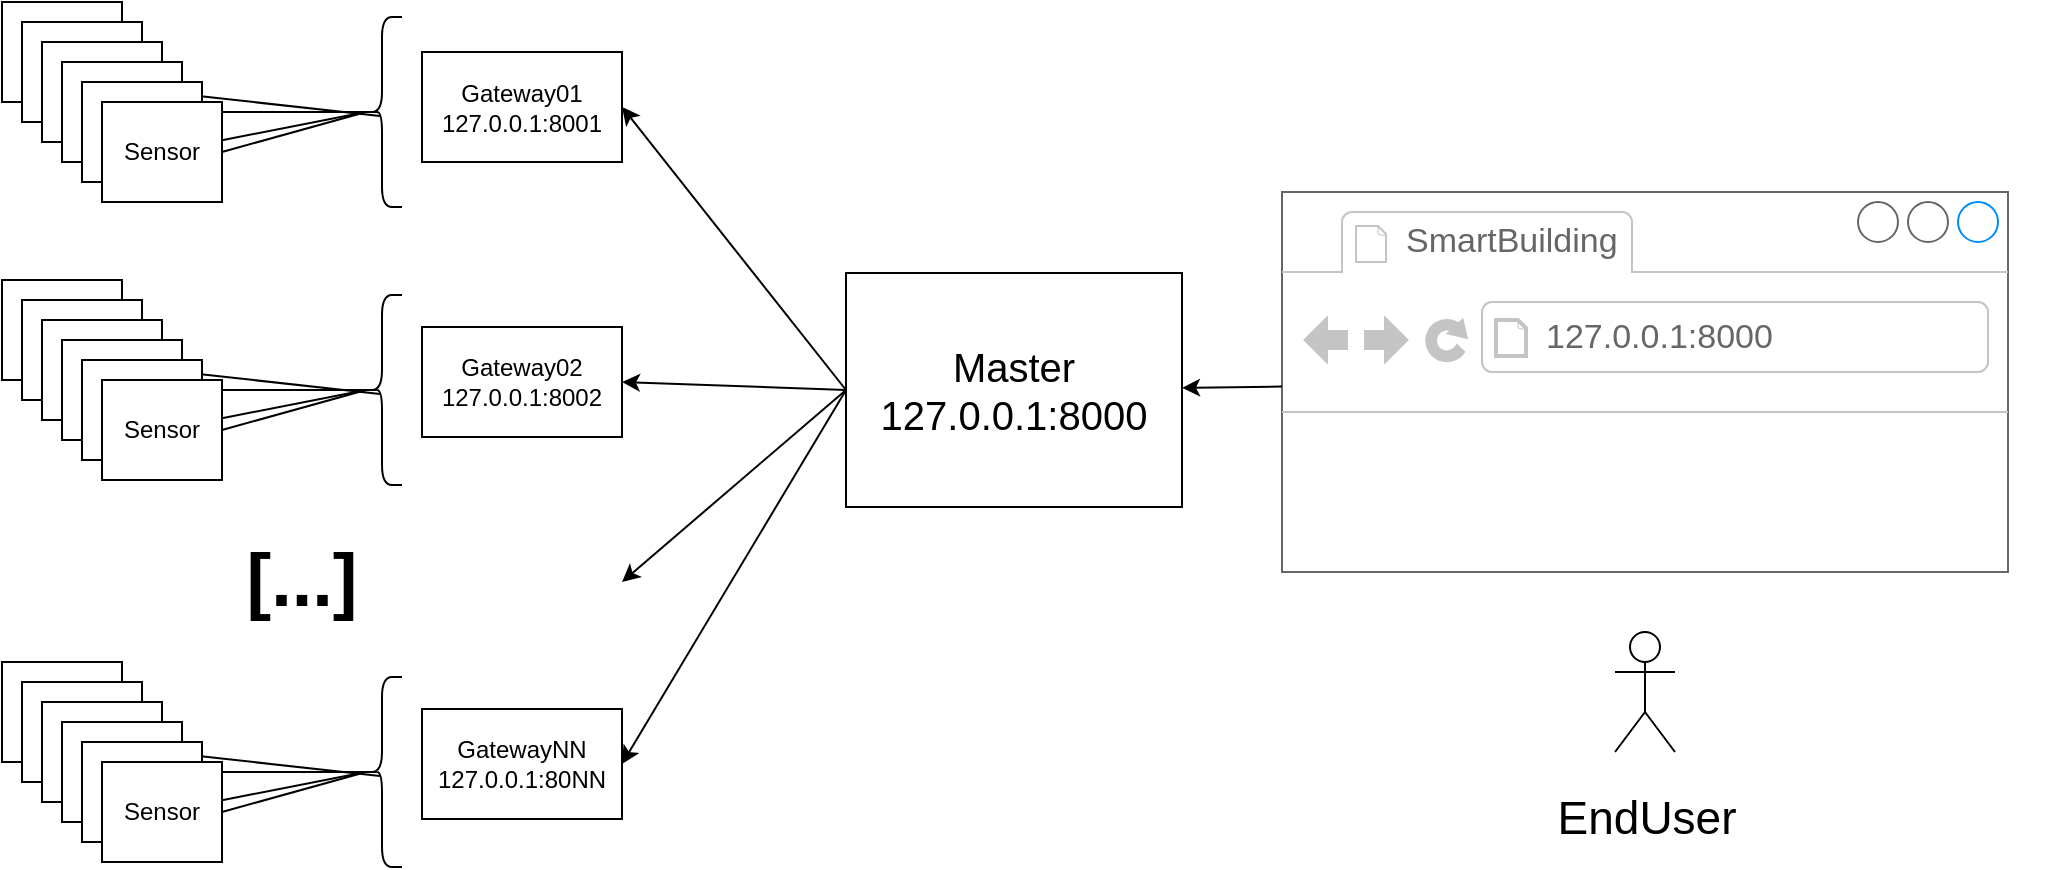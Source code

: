 <mxfile version="12.3.8" type="device" pages="1"><diagram id="EM52SwIjLd39CnE0OPZr" name="Page-1"><mxGraphModel dx="1422" dy="779" grid="1" gridSize="10" guides="1" tooltips="1" connect="1" arrows="1" fold="1" page="1" pageScale="1" pageWidth="827" pageHeight="1169" math="0" shadow="0"><root><mxCell id="0"/><mxCell id="1" parent="0"/><mxCell id="yBidT1chYASNyQSODYWU-25" value="" style="endArrow=none;html=1;entryX=0.45;entryY=0.521;entryDx=0;entryDy=0;entryPerimeter=0;exitX=1;exitY=0.5;exitDx=0;exitDy=0;" edge="1" parent="1" source="yBidT1chYASNyQSODYWU-3" target="yBidT1chYASNyQSODYWU-17"><mxGeometry width="50" height="50" relative="1" as="geometry"><mxPoint x="160" y="125" as="sourcePoint"/><mxPoint x="232" y="105" as="targetPoint"/></mxGeometry></mxCell><mxCell id="yBidT1chYASNyQSODYWU-24" value="" style="endArrow=none;html=1;entryX=0.1;entryY=0.5;entryDx=0;entryDy=0;entryPerimeter=0;exitX=1;exitY=0.5;exitDx=0;exitDy=0;" edge="1" parent="1" source="yBidT1chYASNyQSODYWU-4" target="yBidT1chYASNyQSODYWU-17"><mxGeometry width="50" height="50" relative="1" as="geometry"><mxPoint x="150" y="115" as="sourcePoint"/><mxPoint x="222" y="95" as="targetPoint"/></mxGeometry></mxCell><mxCell id="yBidT1chYASNyQSODYWU-1" value="Sensor" style="rounded=0;whiteSpace=wrap;html=1;" vertex="1" parent="1"><mxGeometry x="20" y="20" width="60" height="50" as="geometry"/></mxCell><mxCell id="yBidT1chYASNyQSODYWU-2" value="Sensor" style="rounded=0;whiteSpace=wrap;html=1;" vertex="1" parent="1"><mxGeometry x="30" y="30" width="60" height="50" as="geometry"/></mxCell><mxCell id="yBidT1chYASNyQSODYWU-3" value="Sensor" style="rounded=0;whiteSpace=wrap;html=1;" vertex="1" parent="1"><mxGeometry x="40" y="40" width="60" height="50" as="geometry"/></mxCell><mxCell id="yBidT1chYASNyQSODYWU-4" value="Sensor" style="rounded=0;whiteSpace=wrap;html=1;" vertex="1" parent="1"><mxGeometry x="50" y="50" width="60" height="50" as="geometry"/></mxCell><mxCell id="yBidT1chYASNyQSODYWU-5" value="Sensor" style="rounded=0;whiteSpace=wrap;html=1;" vertex="1" parent="1"><mxGeometry x="60" y="60" width="60" height="50" as="geometry"/></mxCell><mxCell id="yBidT1chYASNyQSODYWU-6" value="Sensor" style="rounded=0;whiteSpace=wrap;html=1;" vertex="1" parent="1"><mxGeometry x="70" y="70" width="60" height="50" as="geometry"/></mxCell><mxCell id="yBidT1chYASNyQSODYWU-13" value="&lt;div&gt;Gateway01&lt;/div&gt;&lt;div&gt;127.0.0.1:8001&lt;br&gt;&lt;/div&gt;" style="rounded=0;whiteSpace=wrap;html=1;" vertex="1" parent="1"><mxGeometry x="230" y="45" width="100" height="55" as="geometry"/></mxCell><mxCell id="yBidT1chYASNyQSODYWU-14" value="&lt;div&gt;Gateway02&lt;/div&gt;&lt;div&gt;127.0.0.1:8002&lt;br&gt;&lt;/div&gt;" style="rounded=0;whiteSpace=wrap;html=1;" vertex="1" parent="1"><mxGeometry x="230" y="182.5" width="100" height="55" as="geometry"/></mxCell><mxCell id="yBidT1chYASNyQSODYWU-17" value="" style="shape=curlyBracket;whiteSpace=wrap;html=1;rounded=1;" vertex="1" parent="1"><mxGeometry x="200" y="27.5" width="20" height="95" as="geometry"/></mxCell><mxCell id="yBidT1chYASNyQSODYWU-22" value="" style="endArrow=none;html=1;entryX=0.1;entryY=0.5;entryDx=0;entryDy=0;entryPerimeter=0;exitX=1;exitY=0.5;exitDx=0;exitDy=0;" edge="1" parent="1" source="yBidT1chYASNyQSODYWU-6" target="yBidT1chYASNyQSODYWU-17"><mxGeometry width="50" height="50" relative="1" as="geometry"><mxPoint x="140" y="190" as="sourcePoint"/><mxPoint x="190" y="140" as="targetPoint"/></mxGeometry></mxCell><mxCell id="yBidT1chYASNyQSODYWU-23" value="" style="endArrow=none;html=1;entryX=0.1;entryY=0.5;entryDx=0;entryDy=0;entryPerimeter=0;" edge="1" parent="1" source="yBidT1chYASNyQSODYWU-6" target="yBidT1chYASNyQSODYWU-17"><mxGeometry width="50" height="50" relative="1" as="geometry"><mxPoint x="140" y="105" as="sourcePoint"/><mxPoint x="212" y="85" as="targetPoint"/></mxGeometry></mxCell><mxCell id="yBidT1chYASNyQSODYWU-27" value="" style="endArrow=none;html=1;entryX=0.45;entryY=0.521;entryDx=0;entryDy=0;entryPerimeter=0;exitX=1;exitY=0.5;exitDx=0;exitDy=0;" edge="1" parent="1" source="yBidT1chYASNyQSODYWU-31" target="yBidT1chYASNyQSODYWU-35"><mxGeometry width="50" height="50" relative="1" as="geometry"><mxPoint x="160" y="264" as="sourcePoint"/><mxPoint x="232" y="244" as="targetPoint"/></mxGeometry></mxCell><mxCell id="yBidT1chYASNyQSODYWU-28" value="" style="endArrow=none;html=1;entryX=0.1;entryY=0.5;entryDx=0;entryDy=0;entryPerimeter=0;exitX=1;exitY=0.5;exitDx=0;exitDy=0;" edge="1" parent="1" source="yBidT1chYASNyQSODYWU-32" target="yBidT1chYASNyQSODYWU-35"><mxGeometry width="50" height="50" relative="1" as="geometry"><mxPoint x="150" y="254" as="sourcePoint"/><mxPoint x="222" y="234" as="targetPoint"/></mxGeometry></mxCell><mxCell id="yBidT1chYASNyQSODYWU-29" value="Sensor" style="rounded=0;whiteSpace=wrap;html=1;" vertex="1" parent="1"><mxGeometry x="20" y="159" width="60" height="50" as="geometry"/></mxCell><mxCell id="yBidT1chYASNyQSODYWU-30" value="Sensor" style="rounded=0;whiteSpace=wrap;html=1;" vertex="1" parent="1"><mxGeometry x="30" y="169" width="60" height="50" as="geometry"/></mxCell><mxCell id="yBidT1chYASNyQSODYWU-31" value="Sensor" style="rounded=0;whiteSpace=wrap;html=1;" vertex="1" parent="1"><mxGeometry x="40" y="179" width="60" height="50" as="geometry"/></mxCell><mxCell id="yBidT1chYASNyQSODYWU-32" value="Sensor" style="rounded=0;whiteSpace=wrap;html=1;" vertex="1" parent="1"><mxGeometry x="50" y="189" width="60" height="50" as="geometry"/></mxCell><mxCell id="yBidT1chYASNyQSODYWU-33" value="Sensor" style="rounded=0;whiteSpace=wrap;html=1;" vertex="1" parent="1"><mxGeometry x="60" y="199" width="60" height="50" as="geometry"/></mxCell><mxCell id="yBidT1chYASNyQSODYWU-34" value="Sensor" style="rounded=0;whiteSpace=wrap;html=1;" vertex="1" parent="1"><mxGeometry x="70" y="209" width="60" height="50" as="geometry"/></mxCell><mxCell id="yBidT1chYASNyQSODYWU-35" value="" style="shape=curlyBracket;whiteSpace=wrap;html=1;rounded=1;" vertex="1" parent="1"><mxGeometry x="200" y="166.5" width="20" height="95" as="geometry"/></mxCell><mxCell id="yBidT1chYASNyQSODYWU-36" value="" style="endArrow=none;html=1;entryX=0.1;entryY=0.5;entryDx=0;entryDy=0;entryPerimeter=0;exitX=1;exitY=0.5;exitDx=0;exitDy=0;" edge="1" parent="1" source="yBidT1chYASNyQSODYWU-34" target="yBidT1chYASNyQSODYWU-35"><mxGeometry width="50" height="50" relative="1" as="geometry"><mxPoint x="140" y="329" as="sourcePoint"/><mxPoint x="190" y="279" as="targetPoint"/></mxGeometry></mxCell><mxCell id="yBidT1chYASNyQSODYWU-37" value="" style="endArrow=none;html=1;entryX=0.1;entryY=0.5;entryDx=0;entryDy=0;entryPerimeter=0;" edge="1" parent="1" source="yBidT1chYASNyQSODYWU-34" target="yBidT1chYASNyQSODYWU-35"><mxGeometry width="50" height="50" relative="1" as="geometry"><mxPoint x="140" y="244" as="sourcePoint"/><mxPoint x="212" y="224" as="targetPoint"/></mxGeometry></mxCell><mxCell id="yBidT1chYASNyQSODYWU-38" value="[...]" style="text;html=1;strokeColor=none;fillColor=none;align=center;verticalAlign=middle;whiteSpace=wrap;rounded=0;fontSize=37;fontStyle=1" vertex="1" parent="1"><mxGeometry x="150" y="300" width="40" height="20" as="geometry"/></mxCell><mxCell id="yBidT1chYASNyQSODYWU-39" value="&lt;div&gt;GatewayNN&lt;/div&gt;&lt;div&gt;127.0.0.1:80NN&lt;br&gt;&lt;/div&gt;" style="rounded=0;whiteSpace=wrap;html=1;" vertex="1" parent="1"><mxGeometry x="230" y="373.5" width="100" height="55" as="geometry"/></mxCell><mxCell id="yBidT1chYASNyQSODYWU-40" value="" style="endArrow=none;html=1;entryX=0.45;entryY=0.521;entryDx=0;entryDy=0;entryPerimeter=0;exitX=1;exitY=0.5;exitDx=0;exitDy=0;" edge="1" parent="1" source="yBidT1chYASNyQSODYWU-44" target="yBidT1chYASNyQSODYWU-48"><mxGeometry width="50" height="50" relative="1" as="geometry"><mxPoint x="160" y="455" as="sourcePoint"/><mxPoint x="232" y="435" as="targetPoint"/></mxGeometry></mxCell><mxCell id="yBidT1chYASNyQSODYWU-41" value="" style="endArrow=none;html=1;entryX=0.1;entryY=0.5;entryDx=0;entryDy=0;entryPerimeter=0;exitX=1;exitY=0.5;exitDx=0;exitDy=0;" edge="1" parent="1" source="yBidT1chYASNyQSODYWU-45" target="yBidT1chYASNyQSODYWU-48"><mxGeometry width="50" height="50" relative="1" as="geometry"><mxPoint x="150" y="445" as="sourcePoint"/><mxPoint x="222" y="425" as="targetPoint"/></mxGeometry></mxCell><mxCell id="yBidT1chYASNyQSODYWU-42" value="Sensor" style="rounded=0;whiteSpace=wrap;html=1;" vertex="1" parent="1"><mxGeometry x="20" y="350" width="60" height="50" as="geometry"/></mxCell><mxCell id="yBidT1chYASNyQSODYWU-43" value="Sensor" style="rounded=0;whiteSpace=wrap;html=1;" vertex="1" parent="1"><mxGeometry x="30" y="360" width="60" height="50" as="geometry"/></mxCell><mxCell id="yBidT1chYASNyQSODYWU-44" value="Sensor" style="rounded=0;whiteSpace=wrap;html=1;" vertex="1" parent="1"><mxGeometry x="40" y="370" width="60" height="50" as="geometry"/></mxCell><mxCell id="yBidT1chYASNyQSODYWU-45" value="Sensor" style="rounded=0;whiteSpace=wrap;html=1;" vertex="1" parent="1"><mxGeometry x="50" y="380" width="60" height="50" as="geometry"/></mxCell><mxCell id="yBidT1chYASNyQSODYWU-46" value="Sensor" style="rounded=0;whiteSpace=wrap;html=1;" vertex="1" parent="1"><mxGeometry x="60" y="390" width="60" height="50" as="geometry"/></mxCell><mxCell id="yBidT1chYASNyQSODYWU-47" value="Sensor" style="rounded=0;whiteSpace=wrap;html=1;" vertex="1" parent="1"><mxGeometry x="70" y="400" width="60" height="50" as="geometry"/></mxCell><mxCell id="yBidT1chYASNyQSODYWU-48" value="" style="shape=curlyBracket;whiteSpace=wrap;html=1;rounded=1;" vertex="1" parent="1"><mxGeometry x="200" y="357.5" width="20" height="95" as="geometry"/></mxCell><mxCell id="yBidT1chYASNyQSODYWU-49" value="" style="endArrow=none;html=1;entryX=0.1;entryY=0.5;entryDx=0;entryDy=0;entryPerimeter=0;exitX=1;exitY=0.5;exitDx=0;exitDy=0;" edge="1" parent="1" source="yBidT1chYASNyQSODYWU-47" target="yBidT1chYASNyQSODYWU-48"><mxGeometry width="50" height="50" relative="1" as="geometry"><mxPoint x="140" y="520" as="sourcePoint"/><mxPoint x="190" y="470" as="targetPoint"/></mxGeometry></mxCell><mxCell id="yBidT1chYASNyQSODYWU-50" value="" style="endArrow=none;html=1;entryX=0.1;entryY=0.5;entryDx=0;entryDy=0;entryPerimeter=0;" edge="1" parent="1" source="yBidT1chYASNyQSODYWU-47" target="yBidT1chYASNyQSODYWU-48"><mxGeometry width="50" height="50" relative="1" as="geometry"><mxPoint x="140" y="435" as="sourcePoint"/><mxPoint x="212" y="415" as="targetPoint"/></mxGeometry></mxCell><mxCell id="yBidT1chYASNyQSODYWU-51" value="&lt;font style=&quot;font-size: 23px&quot;&gt;EndUser&lt;/font&gt;" style="shape=umlActor;verticalLabelPosition=bottom;labelBackgroundColor=#ffffff;verticalAlign=top;html=1;outlineConnect=0;fontSize=37;" vertex="1" parent="1"><mxGeometry x="826.5" y="335" width="30" height="60" as="geometry"/></mxCell><mxCell id="yBidT1chYASNyQSODYWU-52" value="" style="strokeWidth=1;shadow=0;dashed=0;align=center;html=1;shape=mxgraph.mockup.containers.browserWindow;rSize=0;strokeColor=#666666;strokeColor2=#008cff;strokeColor3=#c4c4c4;mainText=,;recursiveResize=0;fontSize=37;" vertex="1" parent="1"><mxGeometry x="660" y="115" width="363" height="190" as="geometry"/></mxCell><mxCell id="yBidT1chYASNyQSODYWU-53" value="SmartBuilding" style="strokeWidth=1;shadow=0;dashed=0;align=center;html=1;shape=mxgraph.mockup.containers.anchor;fontSize=17;fontColor=#666666;align=left;" vertex="1" parent="yBidT1chYASNyQSODYWU-52"><mxGeometry x="60" y="12" width="110" height="26" as="geometry"/></mxCell><mxCell id="yBidT1chYASNyQSODYWU-54" value="127.0.0.1:8000" style="strokeWidth=1;shadow=0;dashed=0;align=center;html=1;shape=mxgraph.mockup.containers.anchor;rSize=0;fontSize=17;fontColor=#666666;align=left;" vertex="1" parent="yBidT1chYASNyQSODYWU-52"><mxGeometry x="130" y="60" width="250" height="26" as="geometry"/></mxCell><mxCell id="yBidT1chYASNyQSODYWU-56" value="&lt;div style=&quot;font-size: 20px&quot;&gt;&lt;font style=&quot;font-size: 20px&quot;&gt;Master&lt;/font&gt;&lt;/div&gt;&lt;div style=&quot;font-size: 20px&quot;&gt;&lt;font style=&quot;font-size: 20px&quot;&gt;127.0.0.1:8000&lt;br&gt;&lt;/font&gt;&lt;/div&gt;" style="rounded=0;whiteSpace=wrap;html=1;fontSize=37;" vertex="1" parent="1"><mxGeometry x="442" y="155.5" width="168" height="117" as="geometry"/></mxCell><mxCell id="yBidT1chYASNyQSODYWU-57" value="" style="endArrow=classic;html=1;fontSize=37;exitX=0;exitY=0.5;exitDx=0;exitDy=0;entryX=1;entryY=0.5;entryDx=0;entryDy=0;" edge="1" parent="1" source="yBidT1chYASNyQSODYWU-56" target="yBidT1chYASNyQSODYWU-13"><mxGeometry width="50" height="50" relative="1" as="geometry"><mxPoint x="410" y="110" as="sourcePoint"/><mxPoint x="460" y="60" as="targetPoint"/></mxGeometry></mxCell><mxCell id="yBidT1chYASNyQSODYWU-58" value="" style="endArrow=classic;html=1;fontSize=37;entryX=1;entryY=0.5;entryDx=0;entryDy=0;exitX=0;exitY=0.5;exitDx=0;exitDy=0;" edge="1" parent="1" source="yBidT1chYASNyQSODYWU-56" target="yBidT1chYASNyQSODYWU-14"><mxGeometry width="50" height="50" relative="1" as="geometry"><mxPoint x="440" y="210" as="sourcePoint"/><mxPoint x="340" y="82.5" as="targetPoint"/></mxGeometry></mxCell><mxCell id="yBidT1chYASNyQSODYWU-59" value="" style="endArrow=classic;html=1;fontSize=37;exitX=0;exitY=0.5;exitDx=0;exitDy=0;" edge="1" parent="1" source="yBidT1chYASNyQSODYWU-56"><mxGeometry width="50" height="50" relative="1" as="geometry"><mxPoint x="370" y="310" as="sourcePoint"/><mxPoint x="330" y="310" as="targetPoint"/></mxGeometry></mxCell><mxCell id="yBidT1chYASNyQSODYWU-60" value="" style="endArrow=classic;html=1;fontSize=37;entryX=1;entryY=0.5;entryDx=0;entryDy=0;exitX=0;exitY=0.5;exitDx=0;exitDy=0;" edge="1" parent="1" source="yBidT1chYASNyQSODYWU-56" target="yBidT1chYASNyQSODYWU-39"><mxGeometry width="50" height="50" relative="1" as="geometry"><mxPoint x="462" y="234" as="sourcePoint"/><mxPoint x="350" y="230" as="targetPoint"/></mxGeometry></mxCell><mxCell id="yBidT1chYASNyQSODYWU-61" value="" style="endArrow=classic;html=1;fontSize=37;" edge="1" parent="1" source="yBidT1chYASNyQSODYWU-52" target="yBidT1chYASNyQSODYWU-56"><mxGeometry width="50" height="50" relative="1" as="geometry"><mxPoint x="20" y="520" as="sourcePoint"/><mxPoint x="70" y="470" as="targetPoint"/></mxGeometry></mxCell></root></mxGraphModel></diagram></mxfile>